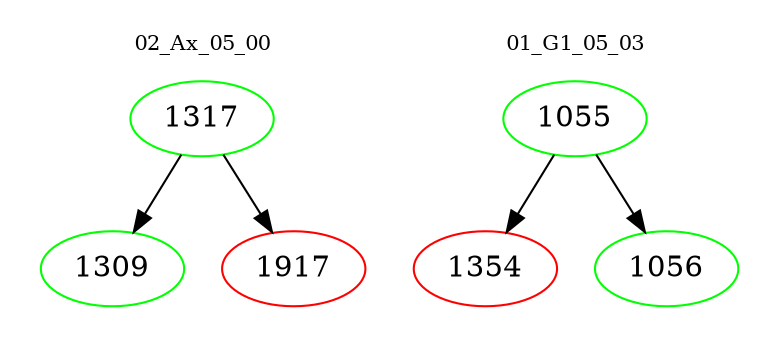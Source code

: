 digraph{
subgraph cluster_0 {
color = white
label = "02_Ax_05_00";
fontsize=10;
T0_1317 [label="1317", color="green"]
T0_1317 -> T0_1309 [color="black"]
T0_1309 [label="1309", color="green"]
T0_1317 -> T0_1917 [color="black"]
T0_1917 [label="1917", color="red"]
}
subgraph cluster_1 {
color = white
label = "01_G1_05_03";
fontsize=10;
T1_1055 [label="1055", color="green"]
T1_1055 -> T1_1354 [color="black"]
T1_1354 [label="1354", color="red"]
T1_1055 -> T1_1056 [color="black"]
T1_1056 [label="1056", color="green"]
}
}
